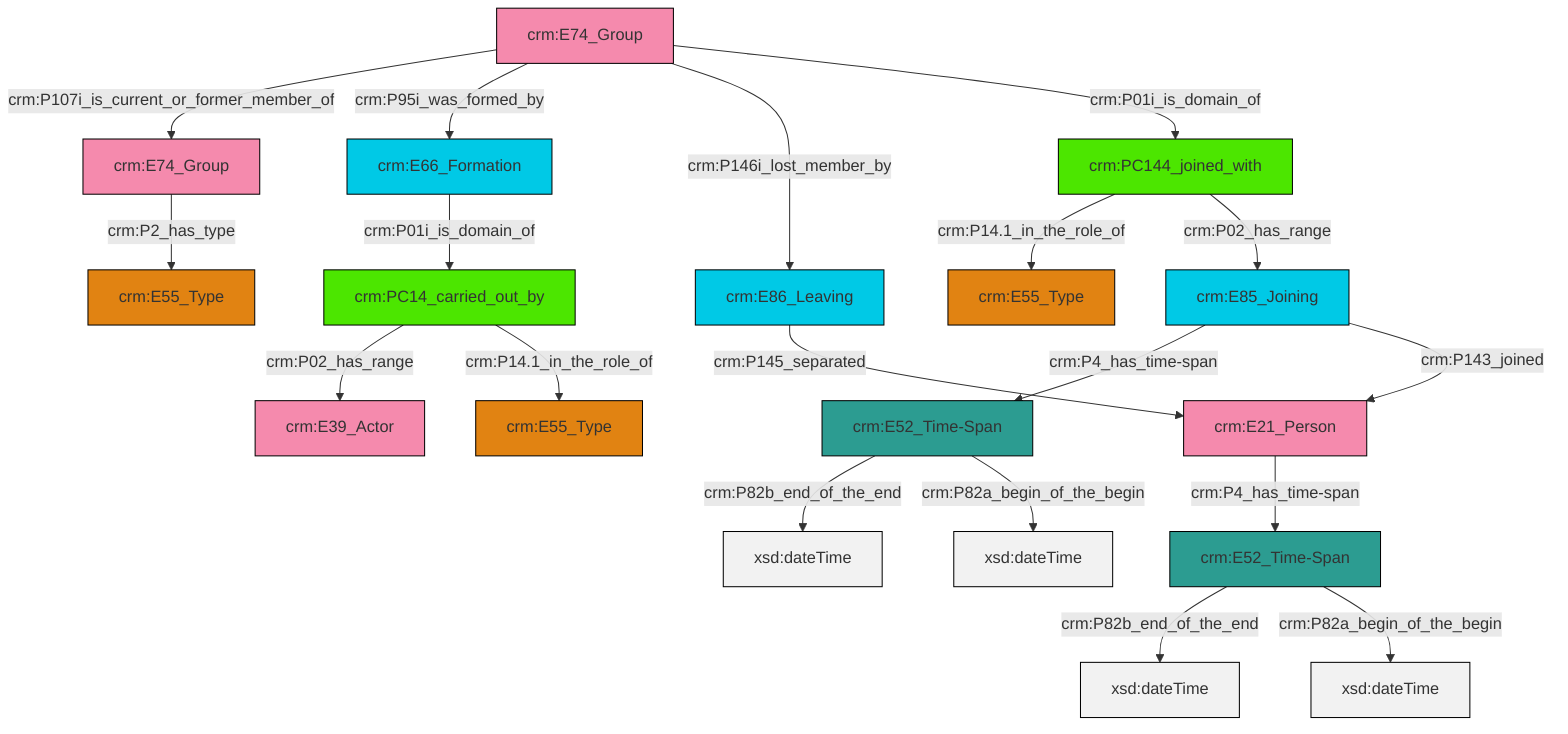 graph TD
classDef Literal fill:#f2f2f2,stroke:#000000;
classDef CRM_Entity fill:#FFFFFF,stroke:#000000;
classDef Temporal_Entity fill:#00C9E6, stroke:#000000;
classDef Type fill:#E18312, stroke:#000000;
classDef Time-Span fill:#2C9C91, stroke:#000000;
classDef Appellation fill:#FFEB7F, stroke:#000000;
classDef Place fill:#008836, stroke:#000000;
classDef Persistent_Item fill:#B266B2, stroke:#000000;
classDef Conceptual_Object fill:#FFD700, stroke:#000000;
classDef Physical_Thing fill:#D2B48C, stroke:#000000;
classDef Actor fill:#f58aad, stroke:#000000;
classDef PC_Classes fill:#4ce600, stroke:#000000;
classDef Multi fill:#cccccc,stroke:#000000;

0["crm:PC14_carried_out_by"]:::PC_Classes -->|crm:P02_has_range| 1["crm:E39_Actor"]:::Actor
2["crm:E66_Formation"]:::Temporal_Entity -->|crm:P01i_is_domain_of| 0["crm:PC14_carried_out_by"]:::PC_Classes
4["crm:PC144_joined_with"]:::PC_Classes -->|crm:P14.1_in_the_role_of| 5["crm:E55_Type"]:::Type
6["crm:E74_Group"]:::Actor -->|crm:P107i_is_current_or_former_member_of| 7["crm:E74_Group"]:::Actor
8["crm:E52_Time-Span"]:::Time-Span -->|crm:P82b_end_of_the_end| 9[xsd:dateTime]:::Literal
10["crm:E85_Joining"]:::Temporal_Entity -->|crm:P4_has_time-span| 11["crm:E52_Time-Span"]:::Time-Span
10["crm:E85_Joining"]:::Temporal_Entity -->|crm:P143_joined| 12["crm:E21_Person"]:::Actor
4["crm:PC144_joined_with"]:::PC_Classes -->|crm:P02_has_range| 10["crm:E85_Joining"]:::Temporal_Entity
11["crm:E52_Time-Span"]:::Time-Span -->|crm:P82b_end_of_the_end| 16[xsd:dateTime]:::Literal
6["crm:E74_Group"]:::Actor -->|crm:P95i_was_formed_by| 2["crm:E66_Formation"]:::Temporal_Entity
23["crm:E86_Leaving"]:::Temporal_Entity -->|crm:P145_separated| 12["crm:E21_Person"]:::Actor
11["crm:E52_Time-Span"]:::Time-Span -->|crm:P82a_begin_of_the_begin| 25[xsd:dateTime]:::Literal
0["crm:PC14_carried_out_by"]:::PC_Classes -->|crm:P14.1_in_the_role_of| 13["crm:E55_Type"]:::Type
6["crm:E74_Group"]:::Actor -->|crm:P146i_lost_member_by| 23["crm:E86_Leaving"]:::Temporal_Entity
8["crm:E52_Time-Span"]:::Time-Span -->|crm:P82a_begin_of_the_begin| 30[xsd:dateTime]:::Literal
12["crm:E21_Person"]:::Actor -->|crm:P4_has_time-span| 8["crm:E52_Time-Span"]:::Time-Span
7["crm:E74_Group"]:::Actor -->|crm:P2_has_type| 20["crm:E55_Type"]:::Type
6["crm:E74_Group"]:::Actor -->|crm:P01i_is_domain_of| 4["crm:PC144_joined_with"]:::PC_Classes